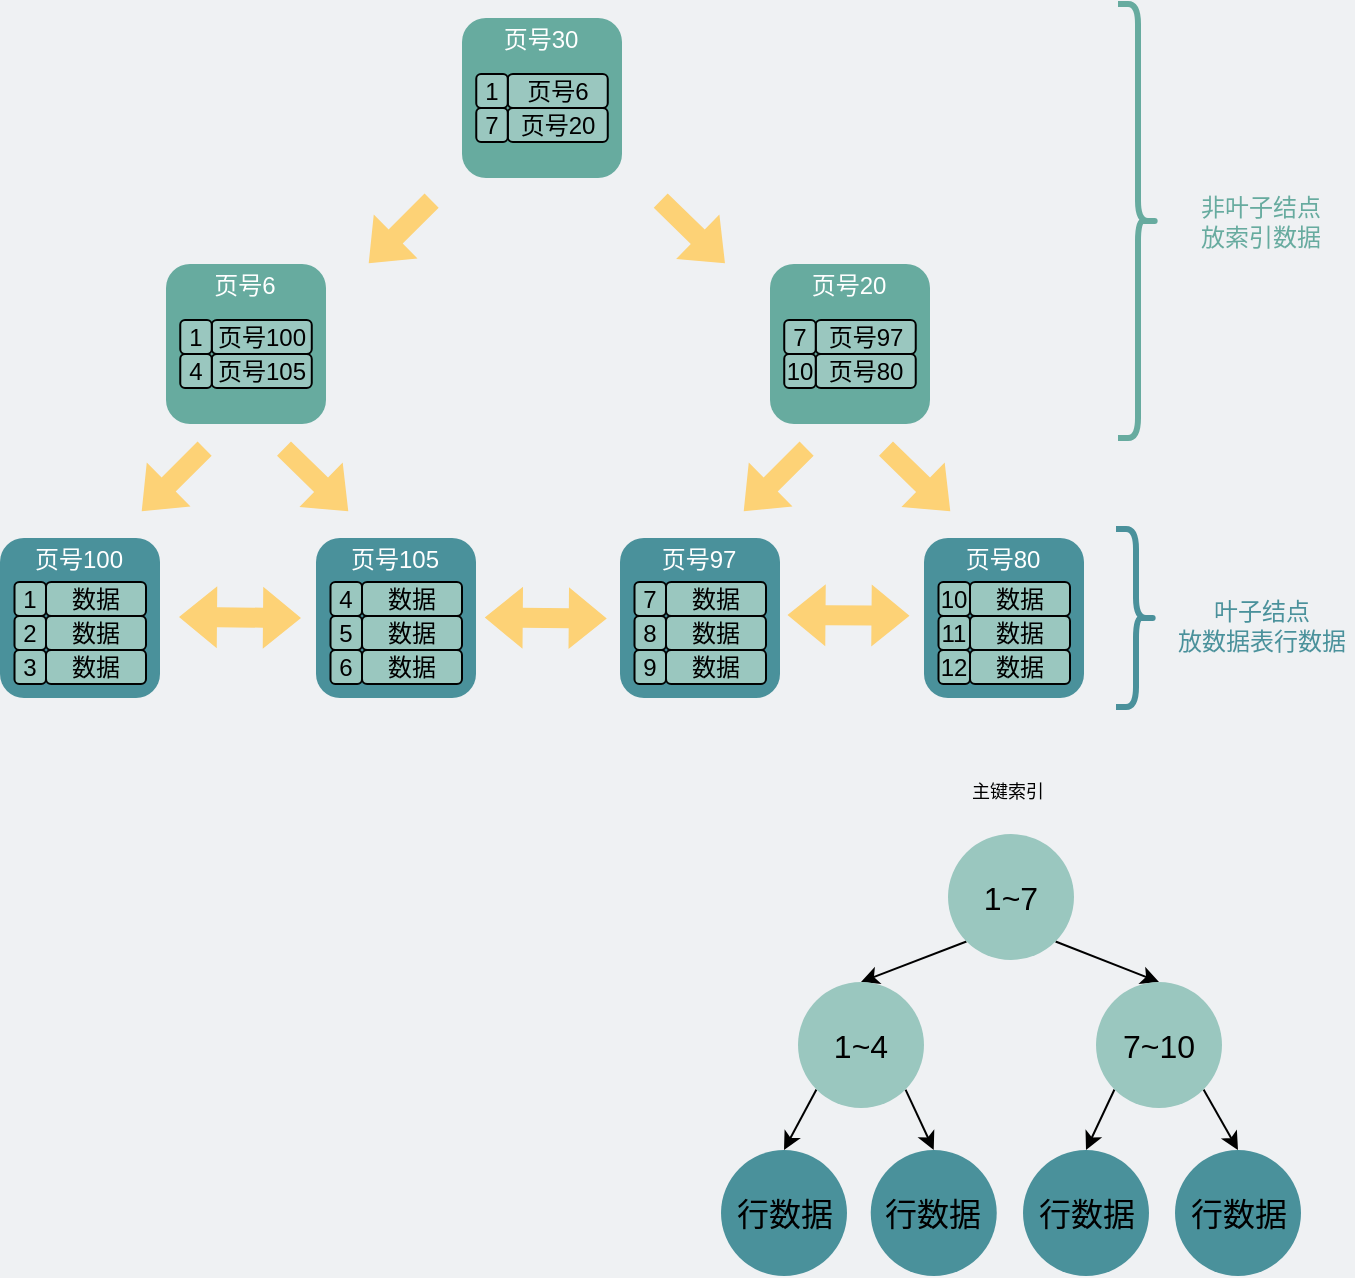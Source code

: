 <mxfile version="17.5.0" type="github"><diagram id="3228e29e-7158-1315-38df-8450db1d8a1d" name="Page-1"><mxGraphModel dx="618" dy="-22" grid="0" gridSize="10" guides="1" tooltips="1" connect="1" arrows="1" fold="1" page="1" pageScale="1" pageWidth="730" pageHeight="400" background="#EFF1F3" math="0" shadow="0"><root><mxCell id="0"/><mxCell id="1" parent="0"/><mxCell id="g9KwYvelNcx-eXB0xMGi-4" value="" style="shape=flexArrow;endArrow=classic;startArrow=classic;html=1;rounded=0;fontSize=16;fontColor=#000000;strokeColor=none;fillColor=#FDD276;" parent="1" edge="1"><mxGeometry width="100" height="100" relative="1" as="geometry"><mxPoint x="133" y="730.5" as="sourcePoint"/><mxPoint x="195" y="731" as="targetPoint"/></mxGeometry></mxCell><mxCell id="spV6VU4cGSJD96CcmEE0-4" value="&lt;font color=&quot;#ffffff&quot;&gt;&lt;span style=&quot;font-size: 16px&quot;&gt;&lt;br&gt;&lt;/span&gt;&lt;/font&gt;" style="whiteSpace=wrap;html=1;aspect=fixed;rounded=1;strokeColor=none;fillColor=#4A919B;" parent="1" vertex="1"><mxGeometry x="44" y="691" width="80" height="80" as="geometry"/></mxCell><mxCell id="spV6VU4cGSJD96CcmEE0-6" value="数据" style="rounded=1;whiteSpace=wrap;html=1;fillColor=#9AC7BF;strokeColor=default;fontColor=#000000;align=center;" parent="1" vertex="1"><mxGeometry x="67" y="713" width="50" height="17" as="geometry"/></mxCell><mxCell id="spV6VU4cGSJD96CcmEE0-12" value="&lt;font color=&quot;#ffffff&quot;&gt;页号100&lt;/font&gt;" style="text;html=1;strokeColor=none;fillColor=none;align=center;verticalAlign=middle;whiteSpace=wrap;rounded=0;dashed=1;fontColor=#535E80;" parent="1" vertex="1"><mxGeometry x="56" y="691" width="55" height="22" as="geometry"/></mxCell><mxCell id="spV6VU4cGSJD96CcmEE0-21" value="" style="shape=flexArrow;endArrow=classic;html=1;rounded=0;fontColor=#FFFFFF;strokeColor=none;fillColor=#FDD276;" parent="1" edge="1"><mxGeometry width="50" height="50" relative="1" as="geometry"><mxPoint x="260.15" y="522" as="sourcePoint"/><mxPoint x="228" y="554" as="targetPoint"/></mxGeometry></mxCell><mxCell id="spV6VU4cGSJD96CcmEE0-22" value="" style="shape=flexArrow;endArrow=classic;html=1;rounded=0;fontColor=#FFFFFF;strokeColor=none;fillColor=#FDD276;" parent="1" edge="1"><mxGeometry width="50" height="50" relative="1" as="geometry"><mxPoint x="374" y="522" as="sourcePoint"/><mxPoint x="406.85" y="554" as="targetPoint"/></mxGeometry></mxCell><mxCell id="BJRcYlKcCAD2B9d3_ZLO-3" value="" style="shape=flexArrow;endArrow=classic;html=1;rounded=0;fontColor=#FFFFFF;strokeColor=none;fillColor=#FDD276;" parent="1" edge="1"><mxGeometry width="50" height="50" relative="1" as="geometry"><mxPoint x="146.65" y="646" as="sourcePoint"/><mxPoint x="114.5" y="678" as="targetPoint"/></mxGeometry></mxCell><mxCell id="BJRcYlKcCAD2B9d3_ZLO-4" value="" style="shape=flexArrow;endArrow=classic;html=1;rounded=0;fontColor=#FFFFFF;strokeColor=none;fillColor=#FDD276;" parent="1" edge="1"><mxGeometry width="50" height="50" relative="1" as="geometry"><mxPoint x="185.65" y="646" as="sourcePoint"/><mxPoint x="218.5" y="678" as="targetPoint"/></mxGeometry></mxCell><mxCell id="BJRcYlKcCAD2B9d3_ZLO-17" value="" style="shape=flexArrow;endArrow=classic;html=1;rounded=0;fontColor=#FFFFFF;strokeColor=none;fillColor=#FDD276;" parent="1" edge="1"><mxGeometry width="50" height="50" relative="1" as="geometry"><mxPoint x="447.65" y="646" as="sourcePoint"/><mxPoint x="415.5" y="678.0" as="targetPoint"/></mxGeometry></mxCell><mxCell id="BJRcYlKcCAD2B9d3_ZLO-18" value="" style="shape=flexArrow;endArrow=classic;html=1;rounded=0;fontColor=#FFFFFF;strokeColor=none;fillColor=#FDD276;" parent="1" edge="1"><mxGeometry width="50" height="50" relative="1" as="geometry"><mxPoint x="486.65" y="646" as="sourcePoint"/><mxPoint x="519.5" y="678.0" as="targetPoint"/></mxGeometry></mxCell><mxCell id="SSU85J6YOylga-3CZ0uj-2" value="&lt;font&gt;1&lt;/font&gt;" style="rounded=1;whiteSpace=wrap;html=1;fillColor=#9AC7BF;strokeColor=default;fontColor=#000000;" parent="1" vertex="1"><mxGeometry x="51.25" y="713" width="15.75" height="17" as="geometry"/></mxCell><mxCell id="SSU85J6YOylga-3CZ0uj-3" value="数据" style="rounded=1;whiteSpace=wrap;html=1;fillColor=#9AC7BF;strokeColor=default;fontColor=#000000;align=center;" parent="1" vertex="1"><mxGeometry x="67" y="730" width="50" height="17" as="geometry"/></mxCell><mxCell id="SSU85J6YOylga-3CZ0uj-4" value="&lt;font&gt;2&lt;/font&gt;" style="rounded=1;whiteSpace=wrap;html=1;fillColor=#9AC7BF;strokeColor=default;fontColor=#000000;" parent="1" vertex="1"><mxGeometry x="51.25" y="730" width="15.75" height="17" as="geometry"/></mxCell><mxCell id="SSU85J6YOylga-3CZ0uj-5" value="数据" style="rounded=1;whiteSpace=wrap;html=1;fillColor=#9AC7BF;strokeColor=default;fontColor=#000000;align=center;" parent="1" vertex="1"><mxGeometry x="67" y="747" width="50" height="17" as="geometry"/></mxCell><mxCell id="SSU85J6YOylga-3CZ0uj-6" value="&lt;font&gt;3&lt;/font&gt;" style="rounded=1;whiteSpace=wrap;html=1;fillColor=#9AC7BF;strokeColor=default;fontColor=#000000;" parent="1" vertex="1"><mxGeometry x="51.25" y="747" width="15.75" height="17" as="geometry"/></mxCell><mxCell id="SSU85J6YOylga-3CZ0uj-8" value="&lt;font color=&quot;#ffffff&quot;&gt;&lt;span style=&quot;font-size: 16px&quot;&gt;&lt;br&gt;&lt;/span&gt;&lt;/font&gt;" style="whiteSpace=wrap;html=1;aspect=fixed;rounded=1;strokeColor=none;fillColor=#4A919B;" parent="1" vertex="1"><mxGeometry x="202" y="691" width="80" height="80" as="geometry"/></mxCell><mxCell id="SSU85J6YOylga-3CZ0uj-9" value="数据" style="rounded=1;whiteSpace=wrap;html=1;fillColor=#9AC7BF;strokeColor=default;fontColor=#000000;align=center;" parent="1" vertex="1"><mxGeometry x="225" y="713" width="50" height="17" as="geometry"/></mxCell><mxCell id="SSU85J6YOylga-3CZ0uj-10" value="&lt;font color=&quot;#ffffff&quot;&gt;页号105&lt;/font&gt;" style="text;html=1;strokeColor=none;fillColor=none;align=center;verticalAlign=middle;whiteSpace=wrap;rounded=0;dashed=1;fontColor=#535E80;" parent="1" vertex="1"><mxGeometry x="214" y="691" width="55" height="22" as="geometry"/></mxCell><mxCell id="SSU85J6YOylga-3CZ0uj-11" value="&lt;font&gt;4&lt;/font&gt;" style="rounded=1;whiteSpace=wrap;html=1;fillColor=#9AC7BF;strokeColor=default;fontColor=#000000;" parent="1" vertex="1"><mxGeometry x="209.25" y="713" width="15.75" height="17" as="geometry"/></mxCell><mxCell id="SSU85J6YOylga-3CZ0uj-12" value="数据" style="rounded=1;whiteSpace=wrap;html=1;fillColor=#9AC7BF;strokeColor=default;fontColor=#000000;align=center;" parent="1" vertex="1"><mxGeometry x="225" y="730" width="50" height="17" as="geometry"/></mxCell><mxCell id="SSU85J6YOylga-3CZ0uj-13" value="&lt;font&gt;5&lt;/font&gt;" style="rounded=1;whiteSpace=wrap;html=1;fillColor=#9AC7BF;strokeColor=default;fontColor=#000000;" parent="1" vertex="1"><mxGeometry x="209.25" y="730" width="15.75" height="17" as="geometry"/></mxCell><mxCell id="SSU85J6YOylga-3CZ0uj-14" value="数据" style="rounded=1;whiteSpace=wrap;html=1;fillColor=#9AC7BF;strokeColor=default;fontColor=#000000;align=center;" parent="1" vertex="1"><mxGeometry x="225" y="747" width="50" height="17" as="geometry"/></mxCell><mxCell id="SSU85J6YOylga-3CZ0uj-15" value="&lt;font&gt;6&lt;/font&gt;" style="rounded=1;whiteSpace=wrap;html=1;fillColor=#9AC7BF;strokeColor=default;fontColor=#000000;" parent="1" vertex="1"><mxGeometry x="209.25" y="747" width="15.75" height="17" as="geometry"/></mxCell><mxCell id="SSU85J6YOylga-3CZ0uj-34" value="&lt;font color=&quot;#ffffff&quot;&gt;&lt;span style=&quot;font-size: 16px&quot;&gt;&lt;br&gt;&lt;/span&gt;&lt;/font&gt;" style="whiteSpace=wrap;html=1;aspect=fixed;rounded=1;strokeColor=none;fillColor=#4A919B;" parent="1" vertex="1"><mxGeometry x="354" y="691" width="80" height="80" as="geometry"/></mxCell><mxCell id="SSU85J6YOylga-3CZ0uj-35" value="数据" style="rounded=1;whiteSpace=wrap;html=1;fillColor=#9AC7BF;strokeColor=default;fontColor=#000000;align=center;" parent="1" vertex="1"><mxGeometry x="377" y="713" width="50" height="17" as="geometry"/></mxCell><mxCell id="SSU85J6YOylga-3CZ0uj-36" value="&lt;font color=&quot;#ffffff&quot;&gt;页号97&lt;/font&gt;" style="text;html=1;strokeColor=none;fillColor=none;align=center;verticalAlign=middle;whiteSpace=wrap;rounded=0;dashed=1;fontColor=#535E80;" parent="1" vertex="1"><mxGeometry x="366" y="691" width="55" height="22" as="geometry"/></mxCell><mxCell id="SSU85J6YOylga-3CZ0uj-37" value="&lt;font&gt;7&lt;/font&gt;" style="rounded=1;whiteSpace=wrap;html=1;fillColor=#9AC7BF;strokeColor=default;fontColor=#000000;" parent="1" vertex="1"><mxGeometry x="361.25" y="713" width="15.75" height="17" as="geometry"/></mxCell><mxCell id="SSU85J6YOylga-3CZ0uj-38" value="数据" style="rounded=1;whiteSpace=wrap;html=1;fillColor=#9AC7BF;strokeColor=default;fontColor=#000000;align=center;" parent="1" vertex="1"><mxGeometry x="377" y="730" width="50" height="17" as="geometry"/></mxCell><mxCell id="SSU85J6YOylga-3CZ0uj-39" value="&lt;font&gt;8&lt;/font&gt;" style="rounded=1;whiteSpace=wrap;html=1;fillColor=#9AC7BF;strokeColor=default;fontColor=#000000;" parent="1" vertex="1"><mxGeometry x="361.25" y="730" width="15.75" height="17" as="geometry"/></mxCell><mxCell id="SSU85J6YOylga-3CZ0uj-40" value="数据" style="rounded=1;whiteSpace=wrap;html=1;fillColor=#9AC7BF;strokeColor=default;fontColor=#000000;align=center;" parent="1" vertex="1"><mxGeometry x="377" y="747" width="50" height="17" as="geometry"/></mxCell><mxCell id="SSU85J6YOylga-3CZ0uj-41" value="&lt;font&gt;9&lt;/font&gt;" style="rounded=1;whiteSpace=wrap;html=1;fillColor=#9AC7BF;strokeColor=default;fontColor=#000000;" parent="1" vertex="1"><mxGeometry x="361.25" y="747" width="15.75" height="17" as="geometry"/></mxCell><mxCell id="SSU85J6YOylga-3CZ0uj-42" value="&lt;font color=&quot;#ffffff&quot;&gt;&lt;span style=&quot;font-size: 16px&quot;&gt;&lt;br&gt;&lt;/span&gt;&lt;/font&gt;" style="whiteSpace=wrap;html=1;aspect=fixed;rounded=1;strokeColor=none;fillColor=#4A919B;" parent="1" vertex="1"><mxGeometry x="506" y="691" width="80" height="80" as="geometry"/></mxCell><mxCell id="SSU85J6YOylga-3CZ0uj-43" value="数据" style="rounded=1;whiteSpace=wrap;html=1;fillColor=#9AC7BF;strokeColor=default;fontColor=#000000;align=center;" parent="1" vertex="1"><mxGeometry x="529" y="713" width="50" height="17" as="geometry"/></mxCell><mxCell id="SSU85J6YOylga-3CZ0uj-44" value="&lt;font color=&quot;#ffffff&quot;&gt;页号80&lt;/font&gt;" style="text;html=1;strokeColor=none;fillColor=none;align=center;verticalAlign=middle;whiteSpace=wrap;rounded=0;dashed=1;fontColor=#535E80;" parent="1" vertex="1"><mxGeometry x="518" y="691" width="55" height="22" as="geometry"/></mxCell><mxCell id="SSU85J6YOylga-3CZ0uj-45" value="&lt;font&gt;10&lt;/font&gt;" style="rounded=1;whiteSpace=wrap;html=1;fillColor=#9AC7BF;strokeColor=default;fontColor=#000000;" parent="1" vertex="1"><mxGeometry x="513.25" y="713" width="15.75" height="17" as="geometry"/></mxCell><mxCell id="SSU85J6YOylga-3CZ0uj-46" value="数据" style="rounded=1;whiteSpace=wrap;html=1;fillColor=#9AC7BF;strokeColor=default;fontColor=#000000;align=center;" parent="1" vertex="1"><mxGeometry x="529" y="730" width="50" height="17" as="geometry"/></mxCell><mxCell id="SSU85J6YOylga-3CZ0uj-47" value="&lt;font&gt;11&lt;/font&gt;" style="rounded=1;whiteSpace=wrap;html=1;fillColor=#9AC7BF;strokeColor=default;fontColor=#000000;" parent="1" vertex="1"><mxGeometry x="513.25" y="730" width="15.75" height="17" as="geometry"/></mxCell><mxCell id="SSU85J6YOylga-3CZ0uj-48" value="数据" style="rounded=1;whiteSpace=wrap;html=1;fillColor=#9AC7BF;strokeColor=default;fontColor=#000000;align=center;" parent="1" vertex="1"><mxGeometry x="529" y="747" width="50" height="17" as="geometry"/></mxCell><mxCell id="SSU85J6YOylga-3CZ0uj-49" value="&lt;font&gt;12&lt;/font&gt;" style="rounded=1;whiteSpace=wrap;html=1;fillColor=#9AC7BF;strokeColor=default;fontColor=#000000;" parent="1" vertex="1"><mxGeometry x="513.25" y="747" width="15.75" height="17" as="geometry"/></mxCell><mxCell id="SSU85J6YOylga-3CZ0uj-50" value="&lt;font color=&quot;#ffffff&quot;&gt;&lt;span style=&quot;font-size: 16px&quot;&gt;&lt;br&gt;&lt;/span&gt;&lt;/font&gt;" style="whiteSpace=wrap;html=1;aspect=fixed;rounded=1;strokeColor=none;fillColor=#67AB9F;" parent="1" vertex="1"><mxGeometry x="127" y="554" width="80" height="80" as="geometry"/></mxCell><mxCell id="SSU85J6YOylga-3CZ0uj-51" value="页号100" style="rounded=1;whiteSpace=wrap;html=1;fillColor=#9AC7BF;strokeColor=default;fontColor=#000000;align=center;" parent="1" vertex="1"><mxGeometry x="149.88" y="582" width="50" height="17" as="geometry"/></mxCell><mxCell id="SSU85J6YOylga-3CZ0uj-52" value="&lt;font color=&quot;#ffffff&quot;&gt;页号6&lt;/font&gt;" style="text;html=1;strokeColor=none;fillColor=none;align=center;verticalAlign=middle;whiteSpace=wrap;rounded=0;dashed=1;fontColor=#535E80;" parent="1" vertex="1"><mxGeometry x="139" y="554" width="55" height="22" as="geometry"/></mxCell><mxCell id="SSU85J6YOylga-3CZ0uj-53" value="&lt;font&gt;1&lt;/font&gt;" style="rounded=1;whiteSpace=wrap;html=1;fillColor=#9AC7BF;strokeColor=default;fontColor=#000000;" parent="1" vertex="1"><mxGeometry x="134.13" y="582" width="15.75" height="17" as="geometry"/></mxCell><mxCell id="SSU85J6YOylga-3CZ0uj-54" value="页号105" style="rounded=1;whiteSpace=wrap;html=1;fillColor=#9AC7BF;strokeColor=default;fontColor=#000000;align=center;" parent="1" vertex="1"><mxGeometry x="149.88" y="599" width="50" height="17" as="geometry"/></mxCell><mxCell id="SSU85J6YOylga-3CZ0uj-55" value="&lt;font&gt;4&lt;/font&gt;" style="rounded=1;whiteSpace=wrap;html=1;fillColor=#9AC7BF;strokeColor=default;fontColor=#000000;" parent="1" vertex="1"><mxGeometry x="134.13" y="599" width="15.75" height="17" as="geometry"/></mxCell><mxCell id="SSU85J6YOylga-3CZ0uj-58" value="&lt;font color=&quot;#ffffff&quot;&gt;&lt;span style=&quot;font-size: 16px&quot;&gt;&lt;br&gt;&lt;/span&gt;&lt;/font&gt;" style="whiteSpace=wrap;html=1;aspect=fixed;rounded=1;strokeColor=none;fillColor=#67AB9F;" parent="1" vertex="1"><mxGeometry x="429" y="554" width="80" height="80" as="geometry"/></mxCell><mxCell id="SSU85J6YOylga-3CZ0uj-59" value="页号97" style="rounded=1;whiteSpace=wrap;html=1;fillColor=#9AC7BF;strokeColor=default;fontColor=#000000;align=center;" parent="1" vertex="1"><mxGeometry x="451.87" y="582" width="50" height="17" as="geometry"/></mxCell><mxCell id="SSU85J6YOylga-3CZ0uj-60" value="&lt;font color=&quot;#ffffff&quot;&gt;页号20&lt;/font&gt;" style="text;html=1;strokeColor=none;fillColor=none;align=center;verticalAlign=middle;whiteSpace=wrap;rounded=0;dashed=1;fontColor=#535E80;" parent="1" vertex="1"><mxGeometry x="441" y="554" width="55" height="22" as="geometry"/></mxCell><mxCell id="SSU85J6YOylga-3CZ0uj-61" value="&lt;font&gt;7&lt;/font&gt;" style="rounded=1;whiteSpace=wrap;html=1;fillColor=#9AC7BF;strokeColor=default;fontColor=#000000;" parent="1" vertex="1"><mxGeometry x="436.12" y="582" width="15.75" height="17" as="geometry"/></mxCell><mxCell id="SSU85J6YOylga-3CZ0uj-62" value="页号80" style="rounded=1;whiteSpace=wrap;html=1;fillColor=#9AC7BF;strokeColor=default;fontColor=#000000;align=center;" parent="1" vertex="1"><mxGeometry x="451.87" y="599" width="50" height="17" as="geometry"/></mxCell><mxCell id="SSU85J6YOylga-3CZ0uj-63" value="&lt;font&gt;10&lt;/font&gt;" style="rounded=1;whiteSpace=wrap;html=1;fillColor=#9AC7BF;strokeColor=default;fontColor=#000000;" parent="1" vertex="1"><mxGeometry x="436.12" y="599" width="15.75" height="17" as="geometry"/></mxCell><mxCell id="SSU85J6YOylga-3CZ0uj-66" value="&lt;font color=&quot;#ffffff&quot;&gt;&lt;span style=&quot;font-size: 16px&quot;&gt;&lt;br&gt;&lt;/span&gt;&lt;/font&gt;" style="whiteSpace=wrap;html=1;aspect=fixed;rounded=1;strokeColor=none;fillColor=#67AB9F;" parent="1" vertex="1"><mxGeometry x="275" y="431" width="80" height="80" as="geometry"/></mxCell><mxCell id="SSU85J6YOylga-3CZ0uj-67" value="页号6" style="rounded=1;whiteSpace=wrap;html=1;fillColor=#9AC7BF;strokeColor=default;fontColor=#000000;align=center;" parent="1" vertex="1"><mxGeometry x="297.88" y="459" width="50" height="17" as="geometry"/></mxCell><mxCell id="SSU85J6YOylga-3CZ0uj-68" value="&lt;font color=&quot;#ffffff&quot;&gt;页号30&lt;/font&gt;" style="text;html=1;strokeColor=none;fillColor=none;align=center;verticalAlign=middle;whiteSpace=wrap;rounded=0;dashed=1;fontColor=#535E80;" parent="1" vertex="1"><mxGeometry x="287" y="431" width="55" height="22" as="geometry"/></mxCell><mxCell id="SSU85J6YOylga-3CZ0uj-69" value="&lt;font&gt;1&lt;/font&gt;" style="rounded=1;whiteSpace=wrap;html=1;fillColor=#9AC7BF;strokeColor=default;fontColor=#000000;" parent="1" vertex="1"><mxGeometry x="282.13" y="459" width="15.75" height="17" as="geometry"/></mxCell><mxCell id="SSU85J6YOylga-3CZ0uj-70" value="页号20" style="rounded=1;whiteSpace=wrap;html=1;fillColor=#9AC7BF;strokeColor=default;fontColor=#000000;align=center;" parent="1" vertex="1"><mxGeometry x="297.88" y="476" width="50" height="17" as="geometry"/></mxCell><mxCell id="SSU85J6YOylga-3CZ0uj-71" value="&lt;font&gt;7&lt;/font&gt;" style="rounded=1;whiteSpace=wrap;html=1;fillColor=#9AC7BF;strokeColor=default;fontColor=#000000;" parent="1" vertex="1"><mxGeometry x="282.13" y="476" width="15.75" height="17" as="geometry"/></mxCell><mxCell id="SSU85J6YOylga-3CZ0uj-74" value="" style="shape=curlyBracket;whiteSpace=wrap;html=1;rounded=1;flipH=1;fontColor=#000000;fillColor=none;fontSize=5;strokeWidth=3;strokeColor=#4A919B;" parent="1" vertex="1"><mxGeometry x="602" y="686.5" width="20" height="89" as="geometry"/></mxCell><mxCell id="SSU85J6YOylga-3CZ0uj-75" value="叶子结点&lt;br&gt;放数据表行数据" style="text;html=1;strokeColor=none;fillColor=none;align=center;verticalAlign=middle;whiteSpace=wrap;rounded=0;fontColor=#4A919B;" parent="1" vertex="1"><mxGeometry x="628.5" y="713" width="92" height="44" as="geometry"/></mxCell><mxCell id="SSU85J6YOylga-3CZ0uj-76" value="" style="shape=curlyBracket;whiteSpace=wrap;html=1;rounded=1;flipH=1;fontColor=#000000;fillColor=none;fontSize=5;strokeWidth=3;strokeColor=#67AB9F;" parent="1" vertex="1"><mxGeometry x="603" y="424" width="20" height="217" as="geometry"/></mxCell><mxCell id="SSU85J6YOylga-3CZ0uj-77" value="非叶子结点&lt;br&gt;放索引数据" style="text;html=1;strokeColor=none;fillColor=none;align=center;verticalAlign=middle;whiteSpace=wrap;rounded=0;fontColor=#67AB9F;" parent="1" vertex="1"><mxGeometry x="641" y="517.5" width="67" height="30.5" as="geometry"/></mxCell><mxCell id="7JwrYrHbzNtZmvu_1YhY-2" value="" style="shape=flexArrow;endArrow=classic;startArrow=classic;html=1;rounded=0;fontSize=16;fontColor=#000000;strokeColor=none;fillColor=#FDD276;" parent="1" edge="1"><mxGeometry width="100" height="100" relative="1" as="geometry"><mxPoint x="285.88" y="730.72" as="sourcePoint"/><mxPoint x="347.88" y="731.22" as="targetPoint"/></mxGeometry></mxCell><mxCell id="7JwrYrHbzNtZmvu_1YhY-3" value="" style="shape=flexArrow;endArrow=classic;startArrow=classic;html=1;rounded=0;fontSize=16;fontColor=#000000;strokeColor=none;fillColor=#FDD276;" parent="1" edge="1"><mxGeometry width="100" height="100" relative="1" as="geometry"><mxPoint x="437.25" y="729.44" as="sourcePoint"/><mxPoint x="499.25" y="729.94" as="targetPoint"/></mxGeometry></mxCell><mxCell id="I5GyB5XluzBlx0XXR46O-14" style="edgeStyle=none;rounded=0;orthogonalLoop=1;jettySize=auto;html=1;exitX=0;exitY=1;exitDx=0;exitDy=0;fontSize=16;entryX=0.5;entryY=0;entryDx=0;entryDy=0;" edge="1" parent="1" source="I5GyB5XluzBlx0XXR46O-1" target="I5GyB5XluzBlx0XXR46O-2"><mxGeometry relative="1" as="geometry"/></mxCell><mxCell id="I5GyB5XluzBlx0XXR46O-15" style="edgeStyle=none;rounded=0;orthogonalLoop=1;jettySize=auto;html=1;exitX=1;exitY=1;exitDx=0;exitDy=0;entryX=0.5;entryY=0;entryDx=0;entryDy=0;fontSize=16;" edge="1" parent="1" source="I5GyB5XluzBlx0XXR46O-1" target="I5GyB5XluzBlx0XXR46O-3"><mxGeometry relative="1" as="geometry"/></mxCell><mxCell id="I5GyB5XluzBlx0XXR46O-1" value="&lt;font style=&quot;font-size: 16px&quot;&gt;1~7&lt;/font&gt;" style="ellipse;whiteSpace=wrap;html=1;aspect=fixed;fillColor=#9AC7BF;strokeColor=none;" vertex="1" parent="1"><mxGeometry x="518" y="839" width="63" height="63" as="geometry"/></mxCell><mxCell id="I5GyB5XluzBlx0XXR46O-20" style="edgeStyle=none;rounded=0;orthogonalLoop=1;jettySize=auto;html=1;exitX=0;exitY=1;exitDx=0;exitDy=0;fontSize=16;entryX=0.5;entryY=0;entryDx=0;entryDy=0;" edge="1" parent="1" source="I5GyB5XluzBlx0XXR46O-2" target="I5GyB5XluzBlx0XXR46O-16"><mxGeometry relative="1" as="geometry"/></mxCell><mxCell id="I5GyB5XluzBlx0XXR46O-22" style="edgeStyle=none;rounded=0;orthogonalLoop=1;jettySize=auto;html=1;exitX=1;exitY=1;exitDx=0;exitDy=0;entryX=0.5;entryY=0;entryDx=0;entryDy=0;fontSize=16;" edge="1" parent="1" source="I5GyB5XluzBlx0XXR46O-2" target="I5GyB5XluzBlx0XXR46O-17"><mxGeometry relative="1" as="geometry"/></mxCell><mxCell id="I5GyB5XluzBlx0XXR46O-2" value="&lt;span style=&quot;font-size: 16px&quot;&gt;1~4&lt;/span&gt;" style="ellipse;whiteSpace=wrap;html=1;aspect=fixed;fillColor=#9AC7BF;strokeColor=none;" vertex="1" parent="1"><mxGeometry x="443" y="913" width="63" height="63" as="geometry"/></mxCell><mxCell id="I5GyB5XluzBlx0XXR46O-23" style="edgeStyle=none;rounded=0;orthogonalLoop=1;jettySize=auto;html=1;exitX=0;exitY=1;exitDx=0;exitDy=0;entryX=0.5;entryY=0;entryDx=0;entryDy=0;fontSize=16;" edge="1" parent="1" source="I5GyB5XluzBlx0XXR46O-3" target="I5GyB5XluzBlx0XXR46O-18"><mxGeometry relative="1" as="geometry"/></mxCell><mxCell id="I5GyB5XluzBlx0XXR46O-24" style="edgeStyle=none;rounded=0;orthogonalLoop=1;jettySize=auto;html=1;exitX=1;exitY=1;exitDx=0;exitDy=0;entryX=0.5;entryY=0;entryDx=0;entryDy=0;fontSize=16;" edge="1" parent="1" source="I5GyB5XluzBlx0XXR46O-3" target="I5GyB5XluzBlx0XXR46O-19"><mxGeometry relative="1" as="geometry"/></mxCell><mxCell id="I5GyB5XluzBlx0XXR46O-3" value="&lt;font style=&quot;font-size: 16px&quot;&gt;7~10&lt;/font&gt;" style="ellipse;whiteSpace=wrap;html=1;aspect=fixed;fillColor=#9AC7BF;strokeColor=none;" vertex="1" parent="1"><mxGeometry x="592" y="913" width="63" height="63" as="geometry"/></mxCell><mxCell id="I5GyB5XluzBlx0XXR46O-16" value="&lt;span style=&quot;font-size: 16px&quot;&gt;行数据&lt;/span&gt;" style="ellipse;whiteSpace=wrap;html=1;aspect=fixed;fillColor=#4A919B;strokeColor=none;" vertex="1" parent="1"><mxGeometry x="404.5" y="997" width="63" height="63" as="geometry"/></mxCell><mxCell id="I5GyB5XluzBlx0XXR46O-17" value="&lt;font style=&quot;font-size: 16px&quot;&gt;行数据&lt;/font&gt;" style="ellipse;whiteSpace=wrap;html=1;aspect=fixed;fillColor=#4A919B;strokeColor=none;" vertex="1" parent="1"><mxGeometry x="479.37" y="997" width="63" height="63" as="geometry"/></mxCell><mxCell id="I5GyB5XluzBlx0XXR46O-18" value="&lt;font style=&quot;font-size: 16px&quot;&gt;行数据&lt;/font&gt;" style="ellipse;whiteSpace=wrap;html=1;aspect=fixed;fillColor=#4A919B;strokeColor=none;" vertex="1" parent="1"><mxGeometry x="555.5" y="997" width="63" height="63" as="geometry"/></mxCell><mxCell id="I5GyB5XluzBlx0XXR46O-19" value="&lt;font style=&quot;font-size: 16px&quot;&gt;行数据&lt;/font&gt;" style="ellipse;whiteSpace=wrap;html=1;aspect=fixed;fillColor=#4A919B;strokeColor=none;" vertex="1" parent="1"><mxGeometry x="631.5" y="997" width="63" height="63" as="geometry"/></mxCell><mxCell id="I5GyB5XluzBlx0XXR46O-33" value="主键索引" style="text;html=1;strokeColor=none;fillColor=none;align=center;verticalAlign=middle;whiteSpace=wrap;rounded=0;fontSize=9;" vertex="1" parent="1"><mxGeometry x="518" y="803" width="60" height="30" as="geometry"/></mxCell></root></mxGraphModel></diagram></mxfile>